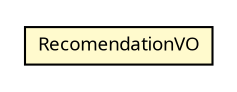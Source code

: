 #!/usr/local/bin/dot
#
# Class diagram 
# Generated by UMLGraph version R5_6 (http://www.umlgraph.org/)
#

digraph G {
	edge [fontname="Trebuchet MS",fontsize=10,labelfontname="Trebuchet MS",labelfontsize=10];
	node [fontname="Trebuchet MS",fontsize=10,shape=plaintext];
	nodesep=0.25;
	ranksep=0.5;
	// se.cambio.cds.model.facade.administration.vo.RecomendationVO
	c281949 [label=<<table title="se.cambio.cds.model.facade.administration.vo.RecomendationVO" border="0" cellborder="1" cellspacing="0" cellpadding="2" port="p" bgcolor="lemonChiffon" href="./RecomendationVO.html">
		<tr><td><table border="0" cellspacing="0" cellpadding="1">
<tr><td align="center" balign="center"><font face="Trebuchet MS"> RecomendationVO </font></td></tr>
		</table></td></tr>
		</table>>, URL="./RecomendationVO.html", fontname="Trebuchet MS", fontcolor="black", fontsize=9.0];
}


